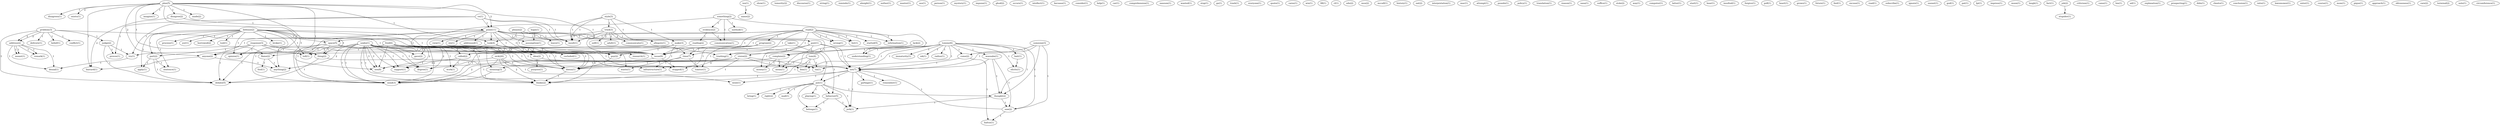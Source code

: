 digraph G {
  problem [ label="problem(3)" ];
  judge [ label="judge(2)" ];
  belief [ label="belief(1)" ];
  address [ label="address(1)" ];
  address [ label="address(2)" ];
  conflict [ label="conflict(1)" ];
  delivery [ label="delivery(1)" ];
  debate [ label="debate(5)" ];
  thinks [ label="thinks(2)" ];
  isn [ label="isn(1)" ];
  name [ label="name(2)" ];
  show [ label="show(1)" ];
  temerity [ label="temerity(2)" ];
  discourse [ label="discourse(1)" ];
  put [ label="put(1)" ];
  bring [ label="bring(1)" ];
  right [ label="right(2)" ];
  mail [ label="mail(1)" ];
  playing [ label="playing(1)" ];
  thought [ label="thought(2)" ];
  behavior [ label="behavior(5)" ];
  belongs [ label="belongs(1)" ];
  jerk [ label="jerk(1)" ];
  plan [ label="plan(5)" ];
  disagrees [ label="disagrees(1)" ];
  exists [ label="exists(1)" ];
  disagree [ label="disagree(2)" ];
  point [ label="point(11)" ];
  took [ label="took(4)" ];
  imagine [ label="imagine(1)" ];
  anyone [ label="anyone(2)" ];
  bastard [ label="bastard(1)" ];
  made [ label="made(2)" ];
  flame [ label="flame(2)" ];
  anything [ label="anything(2)" ];
  issue [ label="issue(9)" ];
  mind [ label="mind(3)" ];
  see [ label="see(8)" ];
  string [ label="string(1)" ];
  style [ label="style(3)" ];
  tried [ label="tried(3)" ];
  allegory [ label="allegory(1)" ];
  insult [ label="insult(2)" ];
  insult [ label="insult(1)" ];
  make [ label="make(3)" ];
  reminds [ label="reminds(1)" ];
  almight [ label="almight(1)" ];
  proves [ label="proves(1)" ];
  try [ label="try(1)" ];
  nother [ label="nother(1)" ];
  master [ label="master(1)" ];
  someone [ label="someone(3)" ];
  come [ label="come(2)" ];
  saw [ label="saw(2)" ];
  net [ label="net(7)" ];
  ass [ label="ass(1)" ];
  person [ label="person(1)" ];
  mystery [ label="mystery(1)" ];
  impune [ label="impune(1)" ];
  ghod [ label="ghod(2)" ];
  occurs [ label="occurs(1)" ];
  intellect [ label="intellect(1)" ];
  becuase [ label="becuase(1)" ];
  consider [ label="consider(1)" ];
  response [ label="response(3)" ];
  part [ label="part(2)" ];
  opinion [ label="opinion(1)" ];
  thing [ label="thing(2)" ];
  tell [ label="tell(1)" ];
  doesn [ label="doesn(1)" ];
  defense [ label="defense(2)" ];
  process [ label="process(1)" ];
  broke [ label="broke(1)" ];
  yer [ label="yer(1)" ];
  space [ label="space(5)" ];
  borrowed [ label="borrowed(2)" ];
  tool [ label="tool(1)" ];
  sentence [ label="sentence(1)" ];
  gave [ label="gave(2)" ];
  apply [ label="apply(1)" ];
  guy [ label="guy(2)" ];
  help [ label="help(1)" ];
  car [ label="car(1)" ];
  comprehension [ label="comprehension(1)" ];
  naseum [ label="naseum(1)" ];
  something [ label="something(2)" ];
  method [ label="method(1)" ];
  evidence [ label="evidence(2)" ];
  communication [ label="communication(1)" ];
  meaning [ label="meaning(3)" ];
  mean [ label="mean(1)" ];
  ve [ label="ve(1)" ];
  read [ label="read(1)" ];
  program [ label="program(2)" ];
  started [ label="started(5)" ];
  information [ label="information(1)" ];
  wrong [ label="wrong(1)" ];
  trashing [ label="trashing(1)" ];
  list [ label="list(1)" ];
  wanted [ label="wanted(1)" ];
  time [ label="time(7)" ];
  toaster [ label="toaster(1)" ];
  infrastructure [ label="infrastructure(1)" ];
  stop [ label="stop(1)" ];
  go [ label="go(1)" ];
  trash [ label="trash(1)" ];
  everyone [ label="everyone(1)" ];
  quote [ label="quote(1)" ];
  cares [ label="cares(1)" ];
  reading [ label="reading(2)" ];
  win [ label="win(1)" ];
  lack [ label="lack(2)" ];
  complain [ label="complain(2)" ];
  understanding [ label="understanding(1)" ];
  please [ label="please(2)" ];
  leave [ label="leave(1)" ];
  fill [ label="fill(1)" ];
  cl [ label="cl(1)" ];
  edu [ label="edu(2)" ];
  msu [ label="msu(2)" ];
  mccall [ label="mccall(1)" ];
  history [ label="history(1)" ];
  post [ label="post(1)" ];
  ire [ label="ire(1)" ];
  addressed [ label="addressed(1)" ];
  assumption [ label="assumption(1)" ];
  post [ label="post(1)" ];
  waste [ label="waste(1)" ];
  view [ label="view(1)" ];
  money [ label="money(1)" ];
  eat [ label="eat(2)" ];
  interpretation [ label="interpretation(1)" ];
  research [ label="research(1)" ];
  called [ label="called(2)" ];
  tommy [ label="tommy(6)" ];
  immaturity [ label="immaturity(1)" ];
  wk [ label="wk(1)" ];
  radius [ label="radius(1)" ];
  wannabe [ label="wannabe(1)" ];
  vision [ label="vision(2)" ];
  ibm [ label="ibm(1)" ];
  tm [ label="tm(1)" ];
  bait [ label="bait(1)" ];
  elicits [ label="elicits(1)" ];
  mac [ label="mac(1)" ];
  meant [ label="meant(1)" ];
  remark [ label="remark(1)" ];
  denial [ label="denial(1)" ];
  attempt [ label="attempt(1)" ];
  psuedo [ label="psuedo(1)" ];
  communicate [ label="communicate(1)" ];
  self [ label="self(1)" ];
  adult [ label="adult(1)" ];
  policy [ label="policy(1)" ];
  translation [ label="translation(1)" ];
  haitus [ label="haitus(1)" ];
  reason [ label="reason(1)" ];
  nasa [ label="nasa(1)" ];
  read [ label="read(2)" ];
  suffice [ label="suffice(1)" ];
  stole [ label="stole(2)" ];
  way [ label="way(1)" ];
  computer [ label="computer(1)" ];
  hope [ label="hope(1)" ];
  latter [ label="latter(1)" ];
  start [ label="start(1)" ];
  hear [ label="hear(1)" ];
  insulted [ label="insulted(1)" ];
  forgive [ label="forgive(1)" ];
  poll [ label="poll(1)" ];
  heart [ label="heart(1)" ];
  grows [ label="grows(1)" ];
  future [ label="future(1)" ];
  feel [ label="feel(1)" ];
  excuse [ label="excuse(1)" ];
  road [ label="road(1)" ];
  subscribe [ label="subscribe(1)" ];
  ignore [ label="ignore(1)" ];
  usenet [ label="usenet(1)" ];
  god [ label="god(1)" ];
  pat [ label="pat(1)" ];
  lpi [ label="lpi(1)" ];
  impress [ label="impress(1)" ];
  moon [ label="moon(1)" ];
  take [ label="take(1)" ];
  laugh [ label="laugh(1)" ];
  fact [ label="fact(1)" ];
  szabo [ label="szabo(3)" ];
  idea [ label="idea(2)" ];
  support [ label="support(1)" ];
  degree [ label="degree(1)" ];
  job [ label="job(2)" ];
  stupider [ label="stupider(1)" ];
  criticism [ label="criticism(1)" ];
  fool [ label="fool(1)" ];
  came [ label="came(1)" ];
  purpose [ label="purpose(1)" ];
  hm [ label="hm(1)" ];
  put [ label="put(1)" ];
  garbage [ label="garbage(1)" ];
  remember [ label="remember(1)" ];
  went [ label="went(1)" ];
  ad [ label="ad(1)" ];
  explanation [ label="explanation(1)" ];
  prospecting [ label="prospecting(1)" ];
  didn [ label="didn(1)" ];
  hope [ label="hope(1)" ];
  cheeto [ label="cheeto(1)" ];
  conclusion [ label="conclusion(1)" ];
  fred [ label="fred(6)" ];
  work [ label="work(1)" ];
  stopped [ label="stopped(1)" ];
  cocluded [ label="cocluded(1)" ];
  ratio [ label="ratio(1)" ];
  lawnmower [ label="lawnmower(1)" ];
  enter [ label="enter(1)" ];
  course [ label="course(1)" ];
  mom [ label="mom(1)" ];
  szabo [ label="szabo(1)" ];
  pique [ label="pique(1)" ];
  approach [ label="approach(1)" ];
  obtuseness [ label="obtuseness(1)" ];
  tom [ label="tom(4)" ];
  care [ label="care(2)" ];
  nick [ label="nick(20)" ];
  terminal [ label="terminal(2)" ];
  note [ label="note(1)" ];
  circumference [ label="circumference(1)" ];
  problem -> judge [ label="1" ];
  problem -> belief [ label="1" ];
  problem -> address [ label="2" ];
  problem -> address [ label="2" ];
  problem -> conflict [ label="1" ];
  problem -> delivery [ label="1" ];
  problem -> debate [ label="1" ];
  problem -> thinks [ label="1" ];
  isn -> name [ label="2" ];
  put -> bring [ label="1" ];
  put -> right [ label="1" ];
  put -> mail [ label="1" ];
  put -> playing [ label="1" ];
  put -> thought [ label="1" ];
  put -> behavior [ label="1" ];
  put -> belongs [ label="1" ];
  put -> jerk [ label="1" ];
  plan -> disagrees [ label="1" ];
  plan -> exists [ label="2" ];
  plan -> disagree [ label="1" ];
  plan -> point [ label="2" ];
  plan -> took [ label="1" ];
  plan -> imagine [ label="1" ];
  plan -> anyone [ label="2" ];
  plan -> bastard [ label="1" ];
  plan -> made [ label="1" ];
  plan -> flame [ label="1" ];
  plan -> anything [ label="1" ];
  plan -> issue [ label="1" ];
  plan -> mind [ label="3" ];
  plan -> see [ label="1" ];
  style -> tried [ label="1" ];
  style -> allegory [ label="1" ];
  style -> insult [ label="1" ];
  style -> insult [ label="1" ];
  style -> make [ label="1" ];
  judge -> proves [ label="1" ];
  judge -> debate [ label="1" ];
  judge -> try [ label="1" ];
  someone -> come [ label="1" ];
  someone -> thought [ label="1" ];
  someone -> saw [ label="1" ];
  someone -> net [ label="1" ];
  response -> part [ label="1" ];
  response -> opinion [ label="1" ];
  response -> thing [ label="1" ];
  response -> debate [ label="1" ];
  response -> tell [ label="1" ];
  response -> doesn [ label="1" ];
  defense -> process [ label="1" ];
  defense -> broke [ label="1" ];
  defense -> part [ label="1" ];
  defense -> yer [ label="1" ];
  defense -> space [ label="1" ];
  defense -> borrowed [ label="1" ];
  defense -> tool [ label="1" ];
  defense -> opinion [ label="1" ];
  defense -> thing [ label="1" ];
  defense -> sentence [ label="1" ];
  defense -> gave [ label="1" ];
  defense -> tell [ label="1" ];
  defense -> apply [ label="1" ];
  defense -> guy [ label="1" ];
  defense -> doesn [ label="1" ];
  defense -> mind [ label="1" ];
  something -> method [ label="1" ];
  something -> evidence [ label="1" ];
  something -> communication [ label="1" ];
  something -> meaning [ label="1" ];
  something -> mean [ label="1" ];
  ve -> point [ label="1" ];
  ve -> insult [ label="1" ];
  ve -> insult [ label="1" ];
  ve -> proves [ label="1" ];
  ve -> try [ label="1" ];
  read -> program [ label="1" ];
  read -> started [ label="1" ];
  read -> space [ label="1" ];
  read -> information [ label="1" ];
  read -> wrong [ label="1" ];
  read -> trashing [ label="1" ];
  read -> issue [ label="1" ];
  read -> list [ label="1" ];
  program -> time [ label="1" ];
  program -> toaster [ label="1" ];
  program -> infrastructure [ label="1" ];
  disagree -> point [ label="1" ];
  disagree -> bastard [ label="2" ];
  evidence -> communication [ label="1" ];
  evidence -> reading [ label="1" ];
  lack -> complain [ label="1" ];
  lack -> understanding [ label="1" ];
  please -> took [ label="1" ];
  please -> leave [ label="1" ];
  please -> issue [ label="1" ];
  point -> post [ label="1" ];
  point -> ire [ label="1" ];
  point -> took [ label="1" ];
  point -> addressed [ label="1" ];
  point -> time [ label="3" ];
  point -> insult [ label="1" ];
  point -> assumption [ label="1" ];
  point -> post [ label="1" ];
  point -> anyone [ label="1" ];
  point -> waste [ label="1" ];
  point -> view [ label="1" ];
  point -> mean [ label="1" ];
  point -> insult [ label="1" ];
  point -> issue [ label="1" ];
  point -> mind [ label="1" ];
  post -> complain [ label="1" ];
  post -> money [ label="1" ];
  post -> time [ label="1" ];
  post -> net [ label="1" ];
  took -> anyone [ label="1" ];
  took -> research [ label="1" ];
  took -> called [ label="1" ];
  took -> issue [ label="3" ];
  part -> sentence [ label="1" ];
  part -> debate [ label="1" ];
  part -> apply [ label="1" ];
  tommy -> immaturity [ label="1" ];
  tommy -> come [ label="1" ];
  tommy -> wk [ label="1" ];
  tommy -> understanding [ label="1" ];
  tommy -> radius [ label="1" ];
  tommy -> wannabe [ label="1" ];
  tommy -> thought [ label="1" ];
  tommy -> saw [ label="1" ];
  tommy -> vision [ label="1" ];
  tommy -> net [ label="1" ];
  tommy -> ibm [ label="1" ];
  tommy -> tm [ label="1" ];
  tommy -> bait [ label="1" ];
  tommy -> elicits [ label="1" ];
  address -> meant [ label="1" ];
  address -> remark [ label="1" ];
  address -> denial [ label="1" ];
  complain -> meaning [ label="1" ];
  complain -> money [ label="1" ];
  complain -> mean [ label="1" ];
  tried -> allegory [ label="1" ];
  tried -> communicate [ label="2" ];
  tried -> insult [ label="1" ];
  tried -> self [ label="2" ];
  tried -> adult [ label="2" ];
  tried -> insult [ label="1" ];
  come -> haitus [ label="1" ];
  come -> net [ label="1" ];
  read -> space [ label="1" ];
  read -> information [ label="1" ];
  read -> wrong [ label="1" ];
  read -> trashing [ label="1" ];
  read -> issue [ label="1" ];
  read -> list [ label="1" ];
  space -> opinion [ label="1" ];
  space -> thing [ label="1" ];
  space -> debate [ label="1" ];
  space -> tell [ label="1" ];
  space -> issue [ label="3" ];
  space -> doesn [ label="1" ];
  meaning -> mind [ label="1" ];
  hope -> assumption [ label="1" ];
  time -> waste [ label="3" ];
  time -> toaster [ label="1" ];
  time -> infrastructure [ label="1" ];
  address -> meant [ label="1" ];
  address -> remark [ label="1" ];
  address -> denial [ label="1" ];
  post -> net [ label="1" ];
  anyone -> bastard [ label="1" ];
  anyone -> anything [ label="1" ];
  wannabe -> thought [ label="1" ];
  wannabe -> saw [ label="1" ];
  wannabe -> net [ label="1" ];
  thought -> saw [ label="1" ];
  thought -> jerk [ label="1" ];
  thing -> net [ label="1" ];
  thing -> debate [ label="1" ];
  saw -> haitus [ label="1" ];
  saw -> net [ label="1" ];
  take -> behavior [ label="1" ];
  take -> issue [ label="1" ];
  behavior -> belongs [ label="1" ];
  behavior -> jerk [ label="1" ];
  szabo -> infrastructure [ label="1" ];
  szabo -> flame [ label="2" ];
  szabo -> idea [ label="1" ];
  szabo -> anything [ label="2" ];
  szabo -> issue [ label="2" ];
  szabo -> support [ label="1" ];
  szabo -> degree [ label="1" ];
  szabo -> doesn [ label="1" ];
  szabo -> mind [ label="1" ];
  szabo -> thinks [ label="1" ];
  szabo -> see [ label="3" ];
  job -> stupider [ label="1" ];
  vision -> support [ label="1" ];
  vision -> degree [ label="1" ];
  vision -> doesn [ label="1" ];
  vision -> ibm [ label="1" ];
  vision -> thinks [ label="1" ];
  vision -> tm [ label="1" ];
  flame -> anything [ label="1" ];
  flame -> fool [ label="1" ];
  idea -> purpose [ label="1" ];
  idea -> net [ label="1" ];
  net -> debate [ label="1" ];
  net -> jerk [ label="1" ];
  net -> put [ label="1" ];
  net -> garbage [ label="1" ];
  net -> remember [ label="1" ];
  net -> went [ label="1" ];
  fred -> gave [ label="1" ];
  fred -> put [ label="1" ];
  fred -> trashing [ label="1" ];
  fred -> tell [ label="1" ];
  fred -> called [ label="2" ];
  fred -> issue [ label="4" ];
  fred -> work [ label="1" ];
  fred -> stopped [ label="1" ];
  fred -> support [ label="2" ];
  fred -> guy [ label="1" ];
  fred -> degree [ label="2" ];
  fred -> cocluded [ label="2" ];
  fred -> doesn [ label="3" ];
  fred -> mind [ label="2" ];
  fred -> try [ label="1" ];
  fred -> thinks [ label="2" ];
  fred -> see [ label="1" ];
  trashing -> stopped [ label="2" ];
  called -> work [ label="1" ];
  called -> see [ label="1" ];
  reading -> issue [ label="1" ];
  make -> guy [ label="1" ];
  make -> doesn [ label="1" ];
  make -> mind [ label="1" ];
  issue -> stopped [ label="1" ];
  issue -> mind [ label="1" ];
  szabo -> support [ label="1" ];
  szabo -> degree [ label="1" ];
  szabo -> doesn [ label="1" ];
  szabo -> mind [ label="1" ];
  szabo -> thinks [ label="1" ];
  szabo -> see [ label="3" ];
  guy -> doesn [ label="1" ];
  tom -> doesn [ label="1" ];
  tom -> ibm [ label="1" ];
  tom -> thinks [ label="1" ];
  tom -> tm [ label="1" ];
  nick -> went [ label="1" ];
  nick -> doesn [ label="1" ];
  nick -> mind [ label="2" ];
  nick -> thinks [ label="2" ];
  nick -> see [ label="2" ];
  doesn -> thinks [ label="1" ];
  try -> denial [ label="1" ];
  bait -> elicits [ label="1" ];
}
